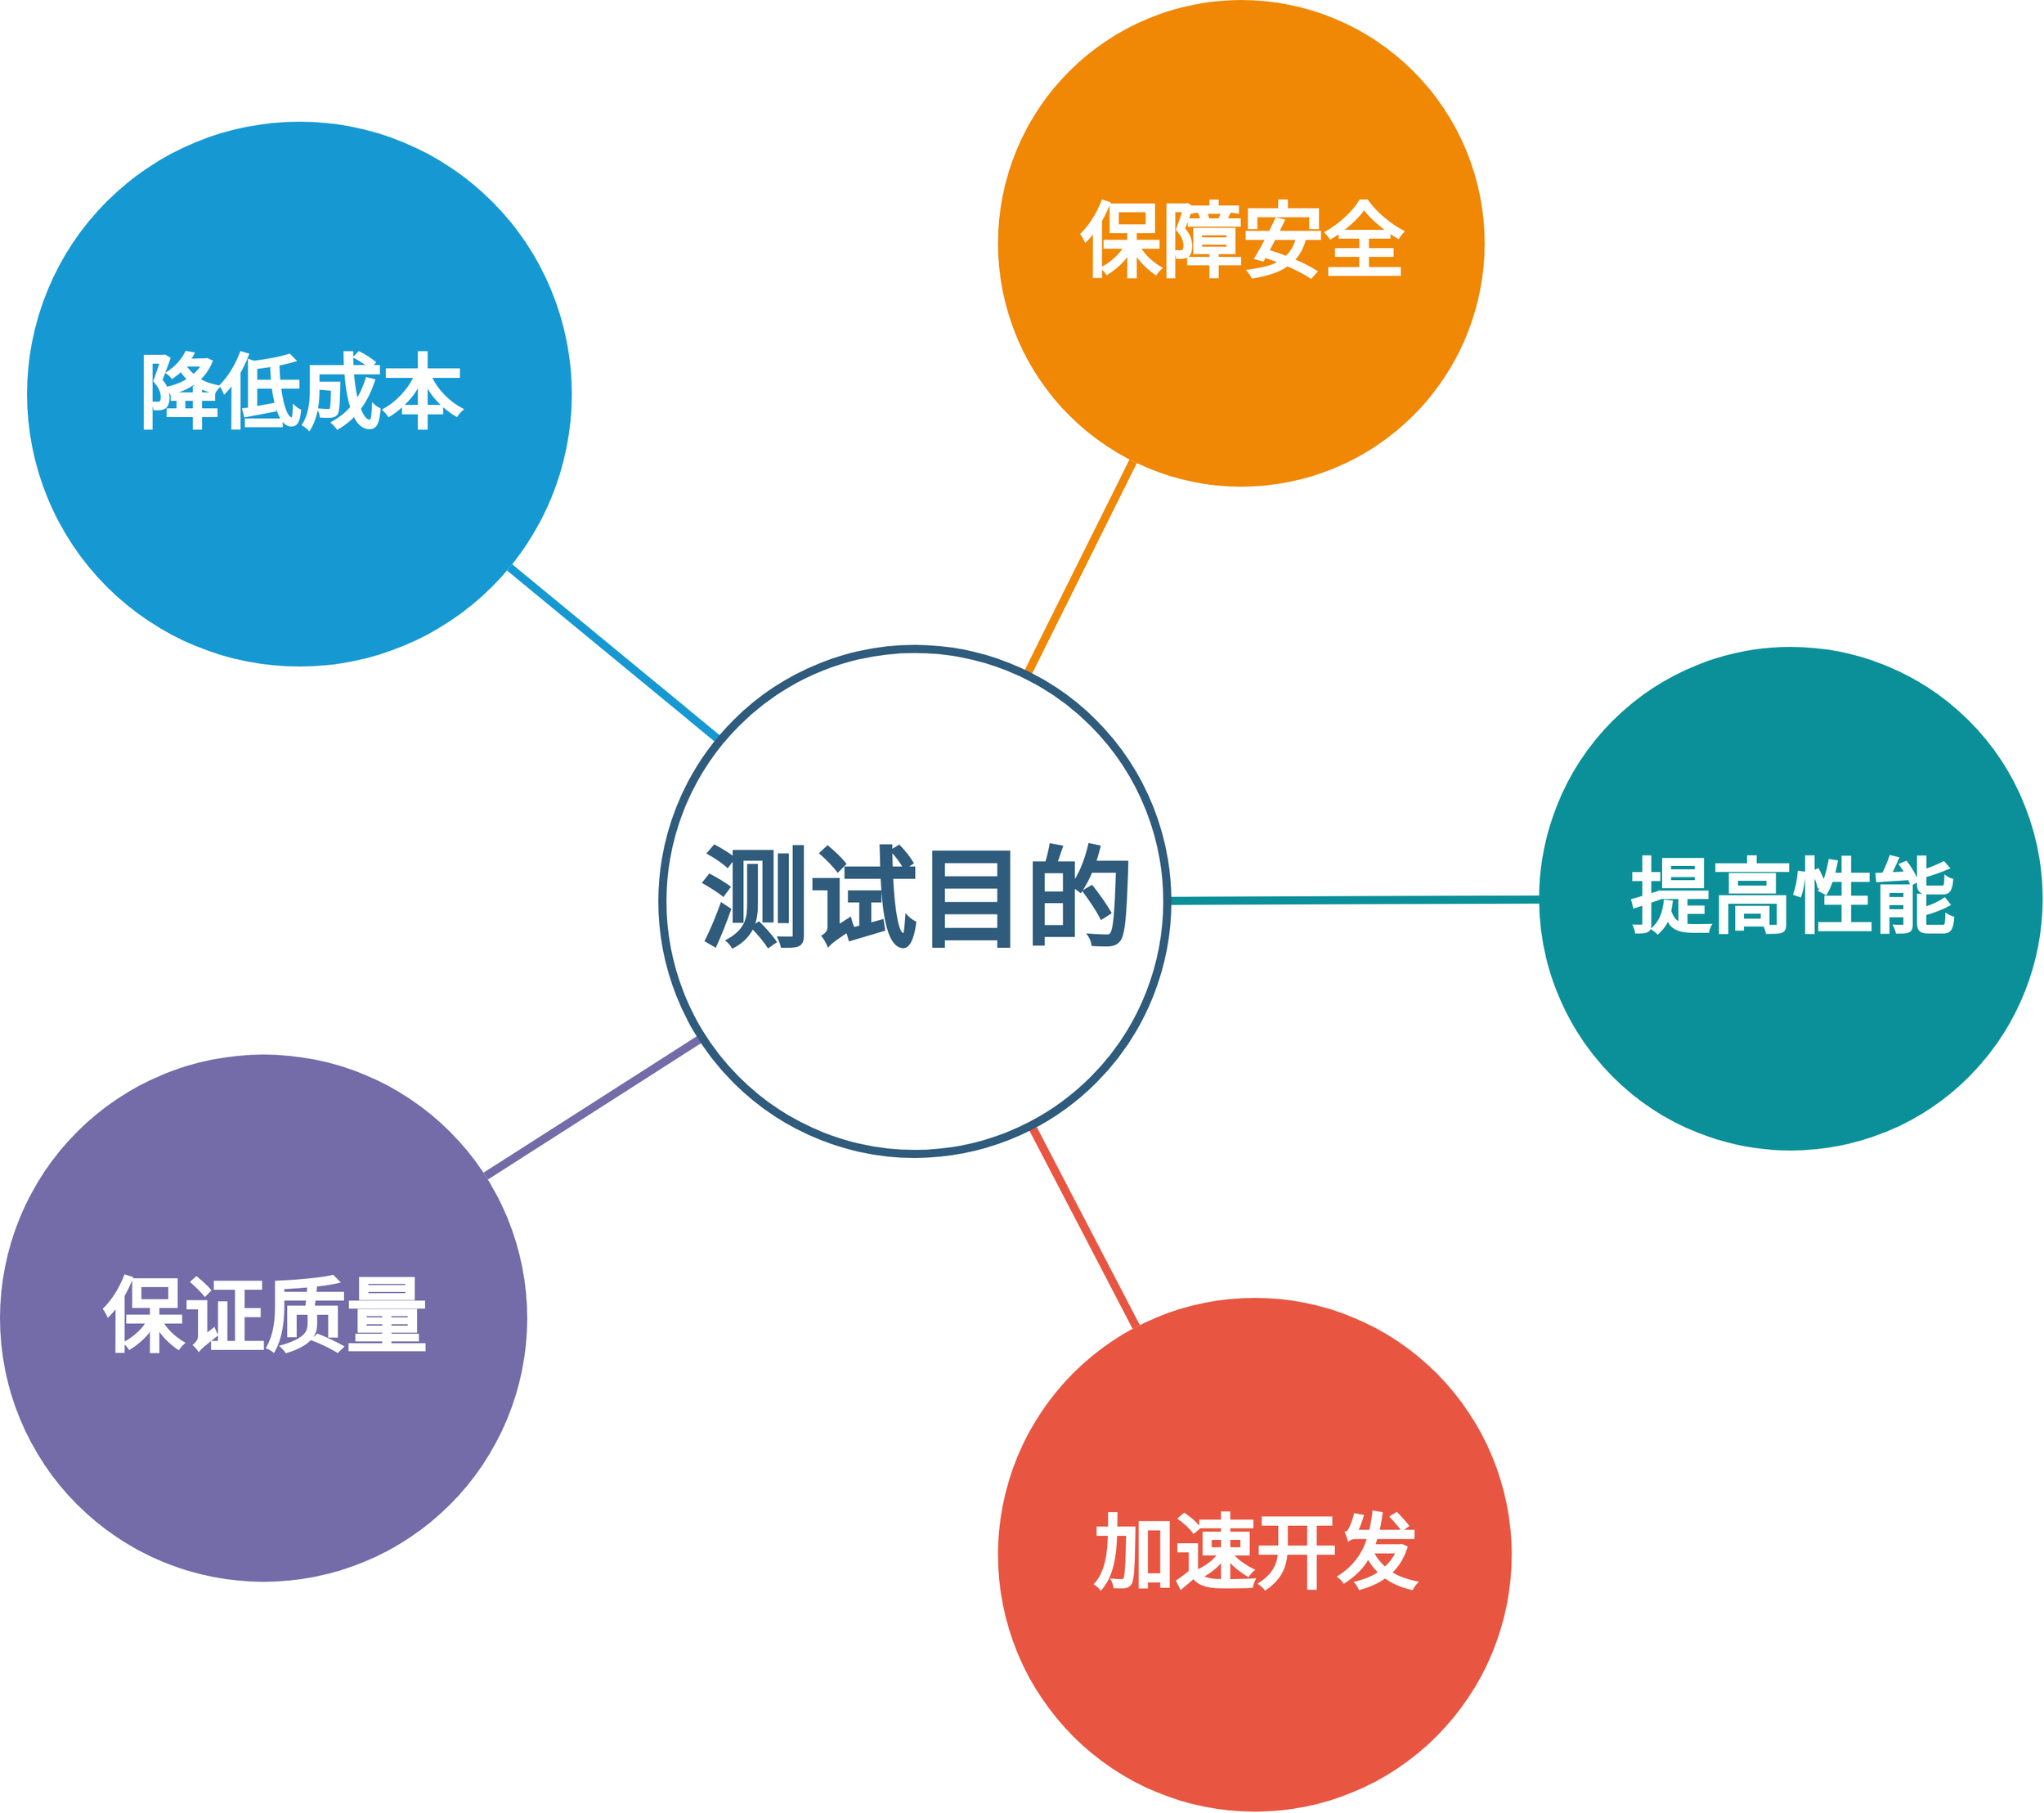 <mxfile version="18.1.1" type="github">
  <diagram id="6a731a19-8d31-9384-78a2-239565b7b9f0" name="Page-1">
    <mxGraphModel dx="2936" dy="1900" grid="1" gridSize="10" guides="1" tooltips="1" connect="1" arrows="1" fold="1" page="1" pageScale="1" pageWidth="1169" pageHeight="827" background="none" math="0" shadow="0">
      <root>
        <mxCell id="0" />
        <mxCell id="1" parent="0" />
        <mxCell id="1350" value="&lt;font style=&quot;font-size: 60px;&quot;&gt;&lt;b&gt;降低成本&lt;/b&gt;&lt;/font&gt;" style="ellipse;whiteSpace=wrap;html=1;shadow=0;fontFamily=Helvetica;fontSize=20;fontColor=#FFFFFF;align=center;strokeWidth=3;fillColor=#1699D3;strokeColor=none;" parent="1" vertex="1">
          <mxGeometry x="440" y="230" width="403" height="403" as="geometry" />
        </mxCell>
        <mxCell id="1351" value="&lt;b style=&quot;&quot;&gt;&lt;font style=&quot;font-size: 60px;&quot;&gt;保障安全&lt;/font&gt;&lt;/b&gt;" style="ellipse;whiteSpace=wrap;html=1;shadow=0;fontFamily=Helvetica;fontSize=20;fontColor=#FFFFFF;align=center;strokeWidth=3;fillColor=#F08705;strokeColor=none;gradientColor=none;" parent="1" vertex="1">
          <mxGeometry x="1158.25" y="140" width="360" height="360" as="geometry" />
        </mxCell>
        <mxCell id="1353" value="&lt;font size=&quot;1&quot; color=&quot;#ffffff&quot;&gt;&lt;b style=&quot;font-size: 60px;&quot;&gt;提高性能&lt;/b&gt;&lt;/font&gt;" style="ellipse;whiteSpace=wrap;html=1;shadow=0;fontFamily=Helvetica;fontSize=20;align=center;strokeWidth=3;fillColor=#0B9099;strokeColor=#0B9099;" parent="1" vertex="1">
          <mxGeometry x="1560" y="620" width="369.5" height="369.5" as="geometry" />
        </mxCell>
        <mxCell id="1356" value="&lt;font size=&quot;1&quot; style=&quot;&quot;&gt;&lt;b style=&quot;font-size: 60px;&quot;&gt;加速开发&lt;/b&gt;&lt;/font&gt;" style="ellipse;whiteSpace=wrap;html=1;shadow=0;fontFamily=Helvetica;fontSize=20;fontColor=#FFFFFF;align=center;strokeWidth=3;fillColor=#E85642;strokeColor=none;" parent="1" vertex="1">
          <mxGeometry x="1158.25" y="1100" width="380" height="380" as="geometry" />
        </mxCell>
        <mxCell id="1359" style="endArrow=none;strokeWidth=6;strokeColor=#1699D3;html=1;" parent="1" source="1515" target="1350" edge="1">
          <mxGeometry relative="1" as="geometry" />
        </mxCell>
        <mxCell id="1360" style="endArrow=none;strokeWidth=6;strokeColor=#f08705;html=1;" parent="1" source="1515" target="1351" edge="1">
          <mxGeometry relative="1" as="geometry" />
        </mxCell>
        <mxCell id="1362" style="endArrow=none;strokeWidth=6;strokeColor=#0B9099;html=1;fillColor=#d5e8d4;" parent="1" source="1515" target="1353" edge="1">
          <mxGeometry relative="1" as="geometry" />
        </mxCell>
        <mxCell id="1363" style="endArrow=none;strokeWidth=6;strokeColor=#736CA8;html=1;" parent="1" source="1515" target="1516" edge="1">
          <mxGeometry relative="1" as="geometry" />
        </mxCell>
        <mxCell id="1366" value="" style="edgeStyle=none;endArrow=none;strokeWidth=6;strokeColor=#E85642;html=1;" parent="1" source="1515" target="1356" edge="1">
          <mxGeometry x="181" y="226.5" width="100" height="100" as="geometry">
            <mxPoint x="181" y="326.5" as="sourcePoint" />
            <mxPoint x="281" y="226.5" as="targetPoint" />
          </mxGeometry>
        </mxCell>
        <mxCell id="1515" value="&lt;font style=&quot;font-size: 80px;&quot;&gt;测试目的&lt;/font&gt;" style="ellipse;whiteSpace=wrap;html=1;shadow=0;fontFamily=Helvetica;fontSize=30;fontColor=#2F5B7C;align=center;strokeColor=#2F5B7C;strokeWidth=6;fillColor=#FFFFFF;fontStyle=1;gradientColor=none;" parent="1" vertex="1">
          <mxGeometry x="910" y="620" width="373.5" height="373.5" as="geometry" />
        </mxCell>
        <mxCell id="1516" value="&lt;b style=&quot;&quot;&gt;&lt;font style=&quot;font-size: 60px;&quot;&gt;保证质量&lt;/font&gt;&lt;/b&gt;" style="ellipse;whiteSpace=wrap;html=1;shadow=0;fontFamily=Helvetica;fontSize=20;fontColor=#FFFFFF;align=center;strokeWidth=3;fillColor=#736ca8;strokeColor=none;" parent="1" vertex="1">
          <mxGeometry x="420" y="920" width="390" height="390" as="geometry" />
        </mxCell>
      </root>
    </mxGraphModel>
  </diagram>
</mxfile>
